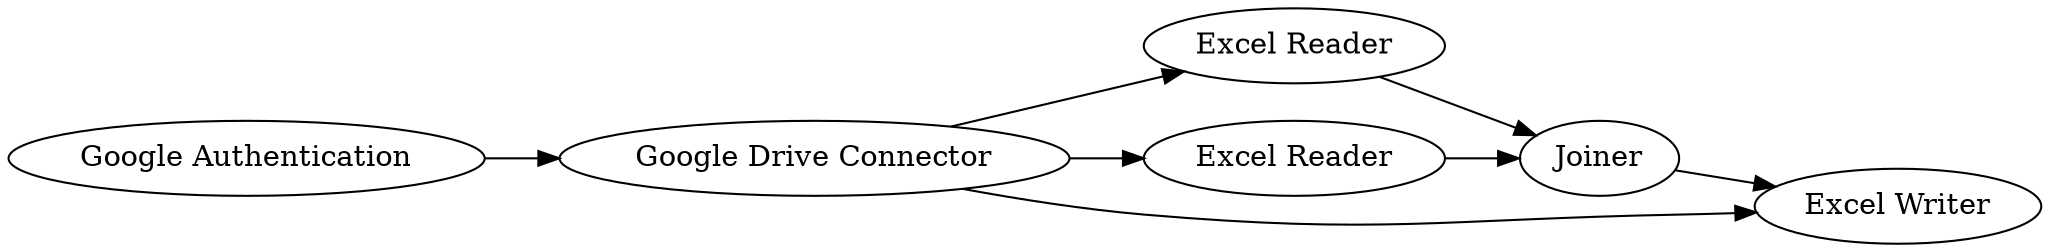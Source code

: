 digraph {
	12 -> 19
	10 -> 20
	12 -> 20
	12 -> 18
	19 -> 10
	17 -> 12
	18 -> 10
	20 [label="Excel Writer"]
	18 [label="Excel Reader"]
	10 [label=Joiner]
	17 [label="Google Authentication"]
	12 [label="Google Drive Connector"]
	19 [label="Excel Reader"]
	rankdir=LR
}
